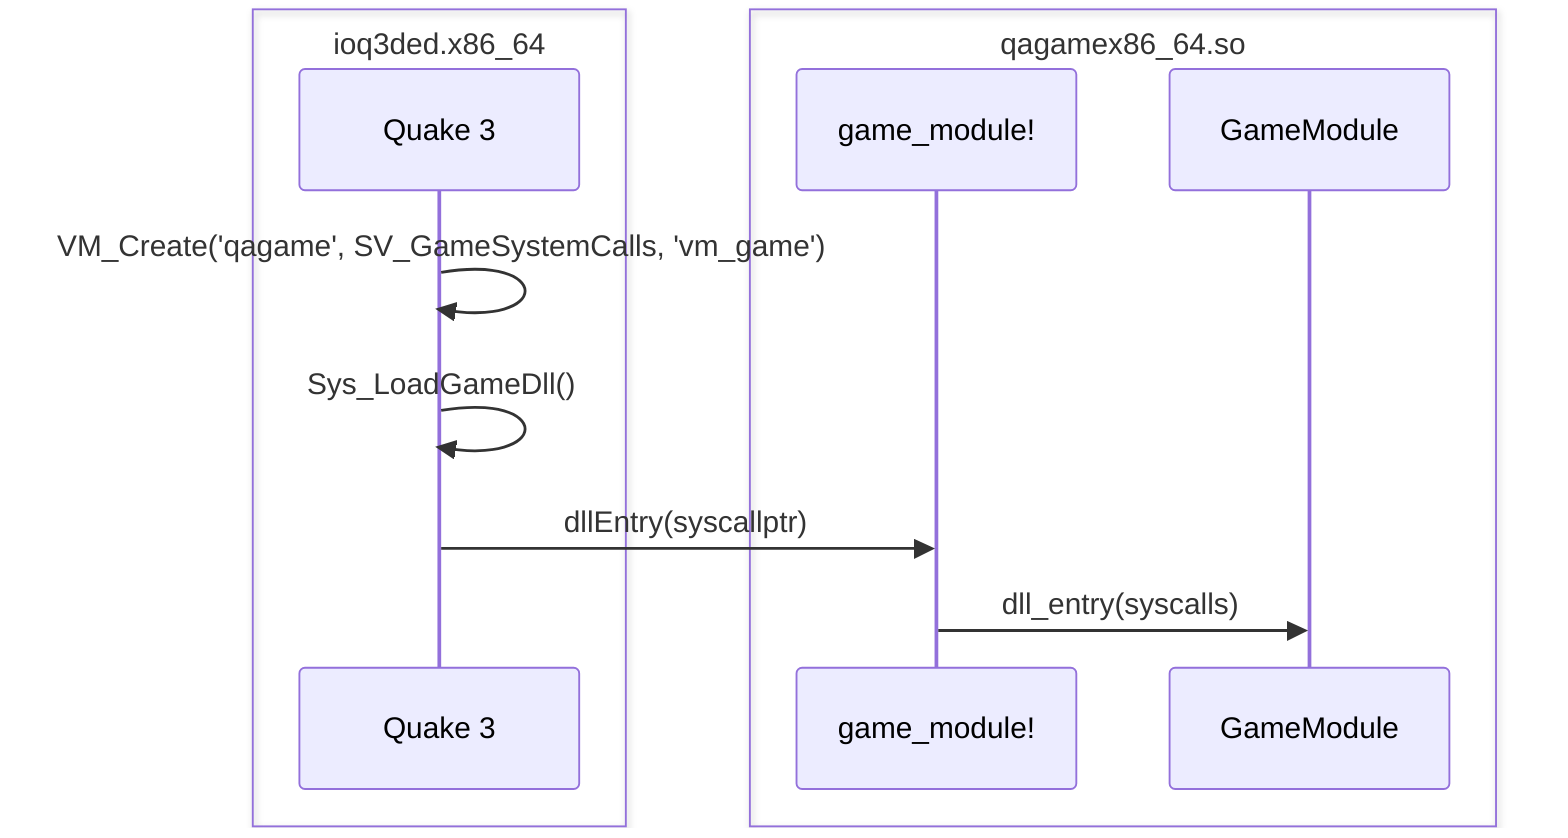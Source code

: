 sequenceDiagram
    box ioq3ded.x86_64
        participant q3 as Quake 3
    end
    box qagamex86_64.so
        participant m as game_module!
        participant s as GameModule
    end

    q3->>q3: VM_Create('qagame', SV_GameSystemCalls, 'vm_game')
    q3->>q3: Sys_LoadGameDll()
    q3->>m: dllEntry(syscallptr)
    m->>s: dll_entry(syscalls)